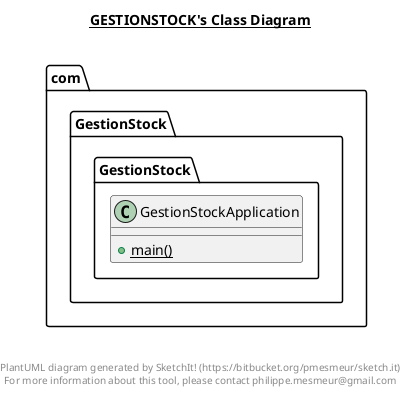 @startuml

title __GESTIONSTOCK's Class Diagram__\n

  namespace com.GestionStock.GestionStock {
    class com.GestionStock.GestionStock.GestionStockApplication {
        {static} + main()
    }
  }
  



right footer


PlantUML diagram generated by SketchIt! (https://bitbucket.org/pmesmeur/sketch.it)
For more information about this tool, please contact philippe.mesmeur@gmail.com
endfooter

@enduml
